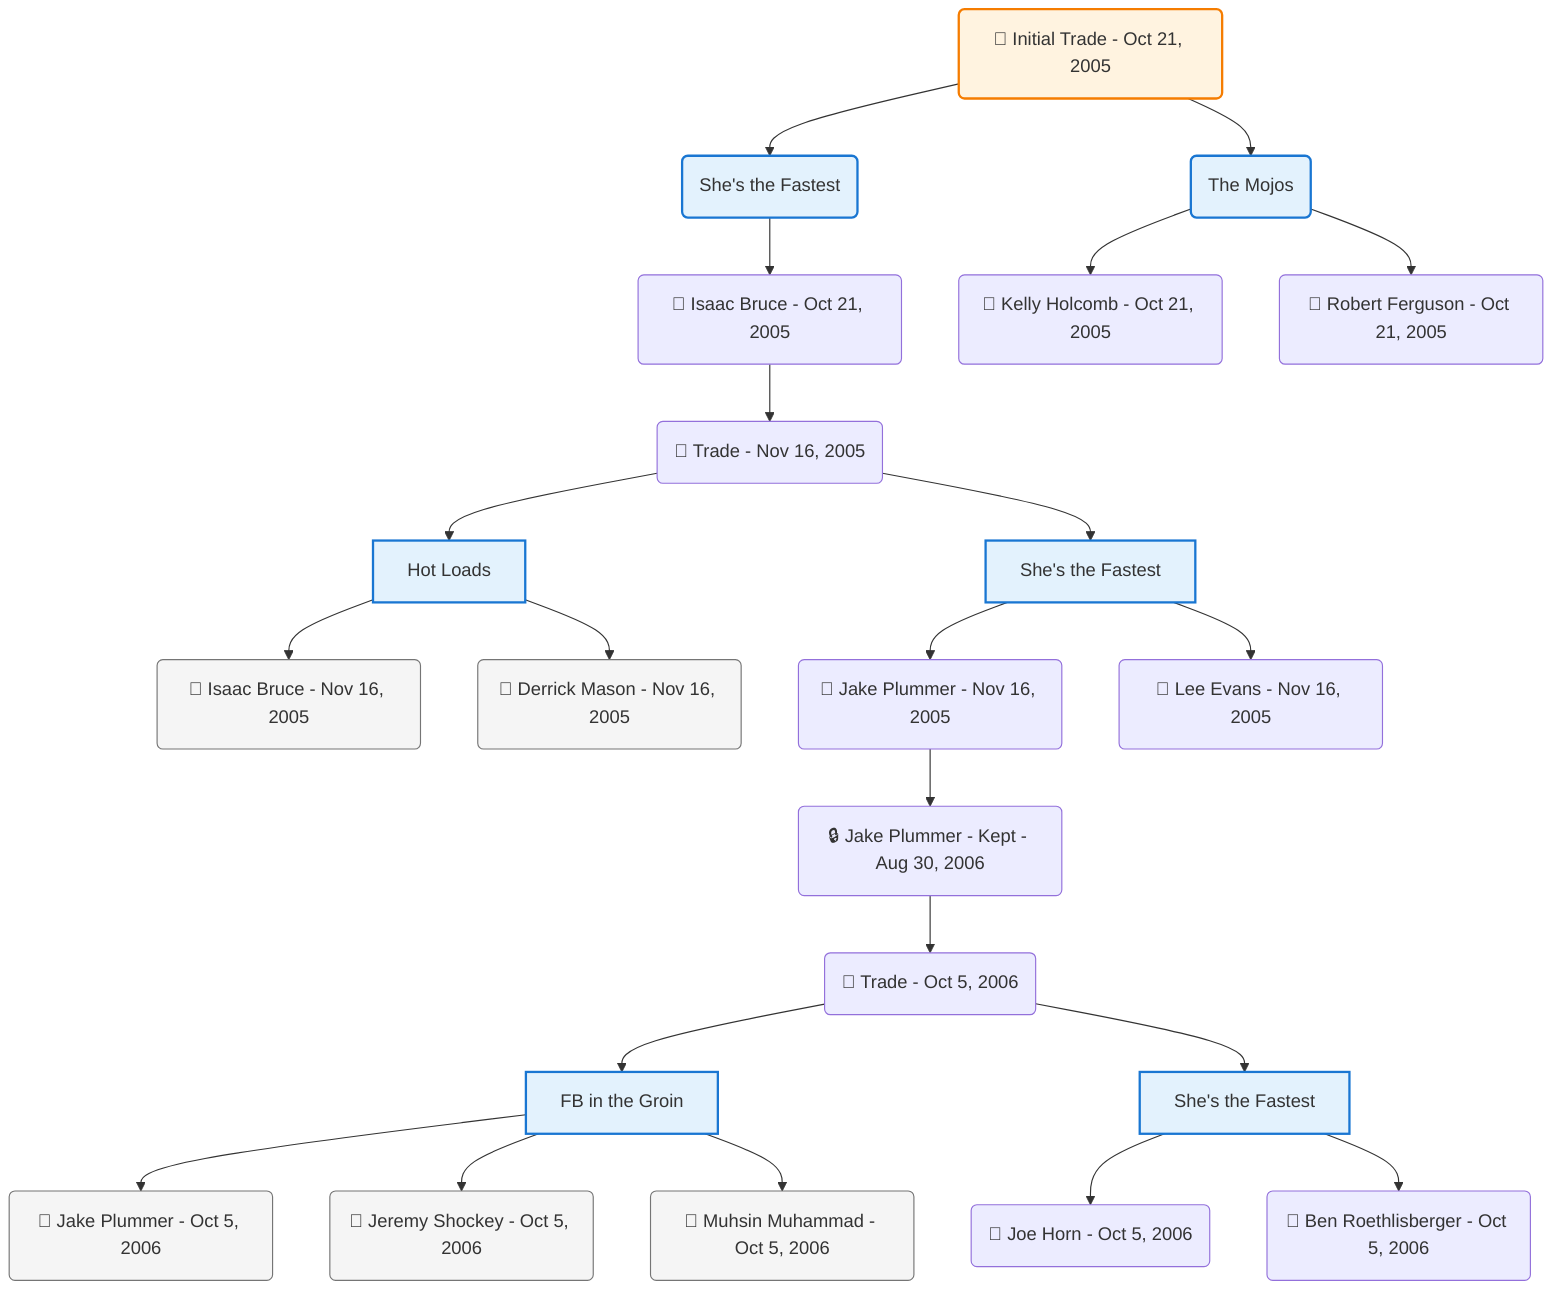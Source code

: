 flowchart TD

    TRADE_MAIN("🔄 Initial Trade - Oct 21, 2005")
    TEAM_1("She's the Fastest")
    TEAM_2("The Mojos")
    NODE_e17e06b6-a265-45cc-89e7-a0e8c9608cac("🔄 Isaac Bruce - Oct 21, 2005")
    TRADE_481a314d-2bf1-4e89-b525-27336309fb27_3("🔄 Trade - Nov 16, 2005")
    TEAM_8e9f18ff-62c3-40e8-bb10-32f74cf4ee33_4["Hot Loads"]
    NODE_91e1931d-f9b7-453e-aa07-7162e3caa4c2("🔄 Isaac Bruce - Nov 16, 2005")
    NODE_b6e4e873-9023-4563-8c44-ce1008afc077("🔄 Derrick Mason - Nov 16, 2005")
    TEAM_4449259f-64af-44fd-9235-1facc0926234_5["She's the Fastest"]
    NODE_dd9740e3-ccfd-4b02-bbff-1935a00722bb("🔄 Jake Plummer - Nov 16, 2005")
    NODE_9fabe81e-5e0c-42d7-8375-c211189eb514("🔒 Jake Plummer - Kept - Aug 30, 2006")
    TRADE_ec8047e7-9914-4c8f-8182-dfe15f74e699_6("🔄 Trade - Oct 5, 2006")
    TEAM_f483ecf1-cd17-4991-854b-e52dfc957b45_7["FB in the Groin"]
    NODE_69ecdbbe-6332-4926-9a78-c7965cbc96dc("🔄 Jake Plummer - Oct 5, 2006")
    NODE_c57e70ab-6f35-4286-b3f0-13b79a160e15("🔄 Jeremy Shockey - Oct 5, 2006")
    NODE_444c6e1b-4de0-497e-bb5f-f65850abe6c6("🔄 Muhsin Muhammad - Oct 5, 2006")
    TEAM_4449259f-64af-44fd-9235-1facc0926234_8["She's the Fastest"]
    NODE_b3d96c99-6169-4838-a146-0ccb6553a40f("🔄 Joe Horn - Oct 5, 2006")
    NODE_5641278b-5d11-44ac-bd94-4078d5654562("🔄 Ben Roethlisberger - Oct 5, 2006")
    NODE_920ec44a-401f-4b74-b240-5a0ec0fbc8bb("🔄 Lee Evans - Nov 16, 2005")
    NODE_2231d014-4a4b-411d-8997-bd39ce98bf2c("🔄 Kelly Holcomb - Oct 21, 2005")
    NODE_fe76140e-27cf-4bd3-b9b3-c917e074d4b9("🔄 Robert Ferguson - Oct 21, 2005")

    TRADE_MAIN --> TEAM_1
    TRADE_MAIN --> TEAM_2
    TEAM_1 --> NODE_e17e06b6-a265-45cc-89e7-a0e8c9608cac
    NODE_e17e06b6-a265-45cc-89e7-a0e8c9608cac --> TRADE_481a314d-2bf1-4e89-b525-27336309fb27_3
    TRADE_481a314d-2bf1-4e89-b525-27336309fb27_3 --> TEAM_8e9f18ff-62c3-40e8-bb10-32f74cf4ee33_4
    TEAM_8e9f18ff-62c3-40e8-bb10-32f74cf4ee33_4 --> NODE_91e1931d-f9b7-453e-aa07-7162e3caa4c2
    TEAM_8e9f18ff-62c3-40e8-bb10-32f74cf4ee33_4 --> NODE_b6e4e873-9023-4563-8c44-ce1008afc077
    TRADE_481a314d-2bf1-4e89-b525-27336309fb27_3 --> TEAM_4449259f-64af-44fd-9235-1facc0926234_5
    TEAM_4449259f-64af-44fd-9235-1facc0926234_5 --> NODE_dd9740e3-ccfd-4b02-bbff-1935a00722bb
    NODE_dd9740e3-ccfd-4b02-bbff-1935a00722bb --> NODE_9fabe81e-5e0c-42d7-8375-c211189eb514
    NODE_9fabe81e-5e0c-42d7-8375-c211189eb514 --> TRADE_ec8047e7-9914-4c8f-8182-dfe15f74e699_6
    TRADE_ec8047e7-9914-4c8f-8182-dfe15f74e699_6 --> TEAM_f483ecf1-cd17-4991-854b-e52dfc957b45_7
    TEAM_f483ecf1-cd17-4991-854b-e52dfc957b45_7 --> NODE_69ecdbbe-6332-4926-9a78-c7965cbc96dc
    TEAM_f483ecf1-cd17-4991-854b-e52dfc957b45_7 --> NODE_c57e70ab-6f35-4286-b3f0-13b79a160e15
    TEAM_f483ecf1-cd17-4991-854b-e52dfc957b45_7 --> NODE_444c6e1b-4de0-497e-bb5f-f65850abe6c6
    TRADE_ec8047e7-9914-4c8f-8182-dfe15f74e699_6 --> TEAM_4449259f-64af-44fd-9235-1facc0926234_8
    TEAM_4449259f-64af-44fd-9235-1facc0926234_8 --> NODE_b3d96c99-6169-4838-a146-0ccb6553a40f
    TEAM_4449259f-64af-44fd-9235-1facc0926234_8 --> NODE_5641278b-5d11-44ac-bd94-4078d5654562
    TEAM_4449259f-64af-44fd-9235-1facc0926234_5 --> NODE_920ec44a-401f-4b74-b240-5a0ec0fbc8bb
    TEAM_2 --> NODE_2231d014-4a4b-411d-8997-bd39ce98bf2c
    TEAM_2 --> NODE_fe76140e-27cf-4bd3-b9b3-c917e074d4b9

    %% Node styling
    classDef teamNode fill:#e3f2fd,stroke:#1976d2,stroke-width:2px
    classDef tradeNode fill:#fff3e0,stroke:#f57c00,stroke-width:2px
    classDef playerNode fill:#f3e5f5,stroke:#7b1fa2,stroke-width:1px
    classDef nonRootPlayerNode fill:#f5f5f5,stroke:#757575,stroke-width:1px
    classDef endNode fill:#ffebee,stroke:#c62828,stroke-width:2px
    classDef waiverNode fill:#e8f5e8,stroke:#388e3c,stroke-width:2px
    classDef championshipNode fill:#fff9c4,stroke:#f57f17,stroke-width:3px

    class TEAM_1,TEAM_2,TEAM_8e9f18ff-62c3-40e8-bb10-32f74cf4ee33_4,TEAM_4449259f-64af-44fd-9235-1facc0926234_5,TEAM_f483ecf1-cd17-4991-854b-e52dfc957b45_7,TEAM_4449259f-64af-44fd-9235-1facc0926234_8 teamNode
    class NODE_91e1931d-f9b7-453e-aa07-7162e3caa4c2,NODE_b6e4e873-9023-4563-8c44-ce1008afc077,NODE_69ecdbbe-6332-4926-9a78-c7965cbc96dc,NODE_c57e70ab-6f35-4286-b3f0-13b79a160e15,NODE_444c6e1b-4de0-497e-bb5f-f65850abe6c6 nonRootPlayerNode
    class TRADE_MAIN tradeNode